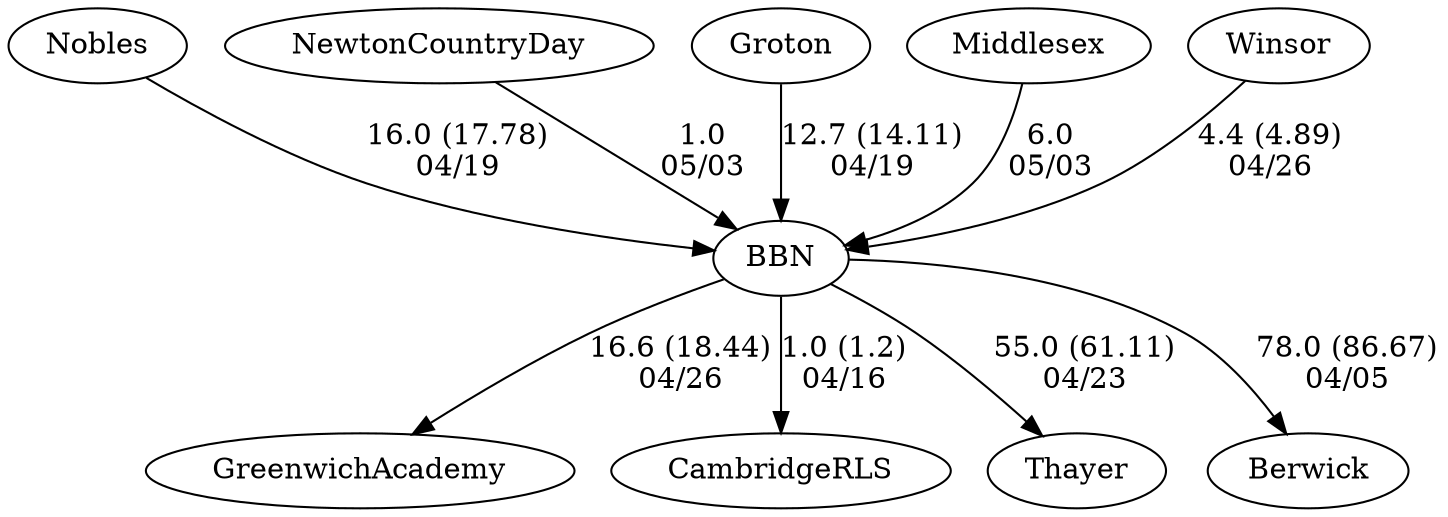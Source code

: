 digraph girls1foursBBN {GreenwichAcademy [URL="girls1foursBBNGreenwichAcademy.html"];BBN [URL="girls1foursBBNBBN.html"];Nobles [URL="girls1foursBBNNobles.html"];CambridgeRLS [URL="girls1foursBBNCambridgeRLS.html"];NewtonCountryDay [URL="girls1foursBBNNewtonCountryDay.html"];Groton [URL="girls1foursBBNGroton.html"];Middlesex [URL="girls1foursBBNMiddlesex.html"];Thayer [URL="girls1foursBBNThayer.html"];Winsor [URL="girls1foursBBNWinsor.html"];Berwick [URL="girls1foursBBNBerwick.html"];BBN -> Berwick[label="78.0 (86.67)
04/05", weight="22", tooltip="NEIRA Boys & Girls Fours,BB&N vs. Berwick Academy			
Distance: 1350 Conditions: Overall very good conditions and flat water. Very slight cross wind but consistent for all races. Thanks to Berwick for making the trip!
None", URL="https://www.row2k.com/results/resultspage.cfm?UID=CE456225129ACDB361E1BEAB29CB57A4&cat=5", random="random"]; 
BBN -> CambridgeRLS[label="1.0 (1.2)
04/16", weight="99", tooltip="NEIRA Girls Fours, Cambridge Mayor's Cup: BB&N vs. CRLS			
Distance: 1250m Conditions: Brisk 15-20mph crosswind, swirling and gusting, increasing throughout races. Race order 5-4-3-2-1. 
Water mostly ok until significant chop in the middle of the 1V race. 
All floating starts, not exactly the same across races. 5V in particular started more than a length over the line. 
Due to the wind, the 5V, 4V, and 1V races shared the center arches, while 2V and 3V races had one boat in the Boston side arches and the other in the center arches. Comments: BB&N retains the Cambridge Mayor's Cup as a result of winning the 1V race in the last 5 strokes with an impressive sprint!
Slight mutual blade clashing in the last 500m of the 5V race.
BB&N 2V broke their skeg during their warmup and hot-seated into the 5V crew's shell.
Congrats to all crews and especially the coxswains for getting lined up and navigating challenging wind conditions and river traffic.
Thanks to BB&N for great early-season racing and flexibility in rescheduling to a weekday afternoon!
None", URL="https://www.row2k.com/results/resultspage.cfm?UID=181E3474D2FC1C1BDC3CD092B1E1976C&cat=1", random="random"]; 
Middlesex -> BBN[label="6.0
05/03", weight="94", tooltip="NEIRA Girls Fours, Middlesex v BBN & NCDS			
Distance: 1500m Conditions: Gusting tailwind and chop. and sometimes cross tail throughout. Reverse Order, Some crews started over the line. In G4 race a NCDS boat waring up cause BBN to swerve, it did not effect results, may have effected the margin.. In the G1 race MX coxswain got dizzy and verred off course, but corrected and stay in her bouyed lane it did not effect results,may have effected the margin. Comments: Thanks BBN & NCDS for coming and egtting races in before the storm!!
None", URL="https://www.row2k.com/results/resultspage.cfm?UID=D27CC871138C3E791602802FD4420F5F&cat=1", random="random"]; 
NewtonCountryDay -> BBN[label="1.0
05/03", weight="99", tooltip="NEIRA Girls Fours, Middlesex v BBN & NCDS			
Distance: 1500m Conditions: Gusting tailwind and chop. and sometimes cross tail throughout. Reverse Order, Some crews started over the line. In G4 race a NCDS boat waring up cause BBN to swerve, it did not effect results, may have effected the margin.. In the G1 race MX coxswain got dizzy and verred off course, but corrected and stay in her bouyed lane it did not effect results,may have effected the margin. Comments: Thanks BBN & NCDS for coming and egtting races in before the storm!!
None", URL="https://www.row2k.com/results/resultspage.cfm?UID=D27CC871138C3E791602802FD4420F5F&cat=1", random="random"]; 
Nobles -> BBN[label="16.0 (17.78)
04/19", weight="84", tooltip="NEIRA Boys & Girls Fours,BB&N, Nobles and Groton			
Distance: 1350 Conditions: Moderate crosswind at the start growing stronger throughout the course. Comments: 5th and 6th boats often started 1-2 lengths ahead of the line. The 7th and 8th boats raced on the JV course between Northeastern and Eliot Bridge. Boys 7th/8th boats combined into an 8. Thank to Nobles and Groton for making the trip! 
Boys 7th/8th - Nobles 2:49, BB&N 3:05
Girls 8th - BB&N 3:11, Nobles 3:17
Girls 7th - 3:24.32, BB&N 3:32.06
None", URL="https://www.row2k.com/results/resultspage.cfm?UID=74320C9FA98FF40EF58ED5364AA5D062&cat=5", random="random"]; 
Groton -> BBN[label="12.7 (14.11)
04/19", weight="88", tooltip="NEIRA Boys & Girls Fours,BB&N, Nobles and Groton			
Distance: 1350 Conditions: Moderate crosswind at the start growing stronger throughout the course. Comments: 5th and 6th boats often started 1-2 lengths ahead of the line. The 7th and 8th boats raced on the JV course between Northeastern and Eliot Bridge. Boys 7th/8th boats combined into an 8. Thank to Nobles and Groton for making the trip! 
Boys 7th/8th - Nobles 2:49, BB&N 3:05
Girls 8th - BB&N 3:11, Nobles 3:17
Girls 7th - 3:24.32, BB&N 3:32.06
None", URL="https://www.row2k.com/results/resultspage.cfm?UID=74320C9FA98FF40EF58ED5364AA5D062&cat=5", random="random"]; 
BBN -> Thayer[label="55.0 (61.11)
04/23", weight="45", tooltip="NEIRA Girls Fours, Thayer & BB&N			
Distance: 1350 M Conditions: Pretty neutral at the start, slight crossing wind from Boston to Cambridge Comments: Warm and sunny and good racing by all boats.
None", URL="https://www.row2k.com/results/resultspage.cfm?UID=DF878DF04C15534AB1690F59BC52F588&cat=1", random="random"]; 
Winsor -> BBN[label="4.4 (4.89)
04/26", weight="96", tooltip="NEIRA Girls Fours, BB&N, Winsor, Greenwich Academy			
Distance: 1350 M Conditions: Rain, heavy at times, consistant head wind, sloppy conditions in the last 300M Comments: In the 6V race BB&N Boat A's oar popped out of the oar lock multi times, forcing Winsor to alter course close to a bridge.
In the 1 V race Winsor left thier lane, and into BB&Ns lane in the last 250.
Thanks to Winsor and GA for the racing and GA making the trip to Boston.
None", URL="https://www.row2k.com/results/resultspage.cfm?UID=AF21FB49C1A5BFE18B2AC227D72047A7&cat=1", random="random"]; 
BBN -> GreenwichAcademy[label="16.6 (18.44)
04/26", weight="84", tooltip="NEIRA Girls Fours, BB&N, Winsor, Greenwich Academy			
Distance: 1350 M Conditions: Rain, heavy at times, consistant head wind, sloppy conditions in the last 300M Comments: In the 6V race BB&N Boat A's oar popped out of the oar lock multi times, forcing Winsor to alter course close to a bridge.
In the 1 V race Winsor left thier lane, and into BB&Ns lane in the last 250.
Thanks to Winsor and GA for the racing and GA making the trip to Boston.
None", URL="https://www.row2k.com/results/resultspage.cfm?UID=AF21FB49C1A5BFE18B2AC227D72047A7&cat=1", random="random"]}